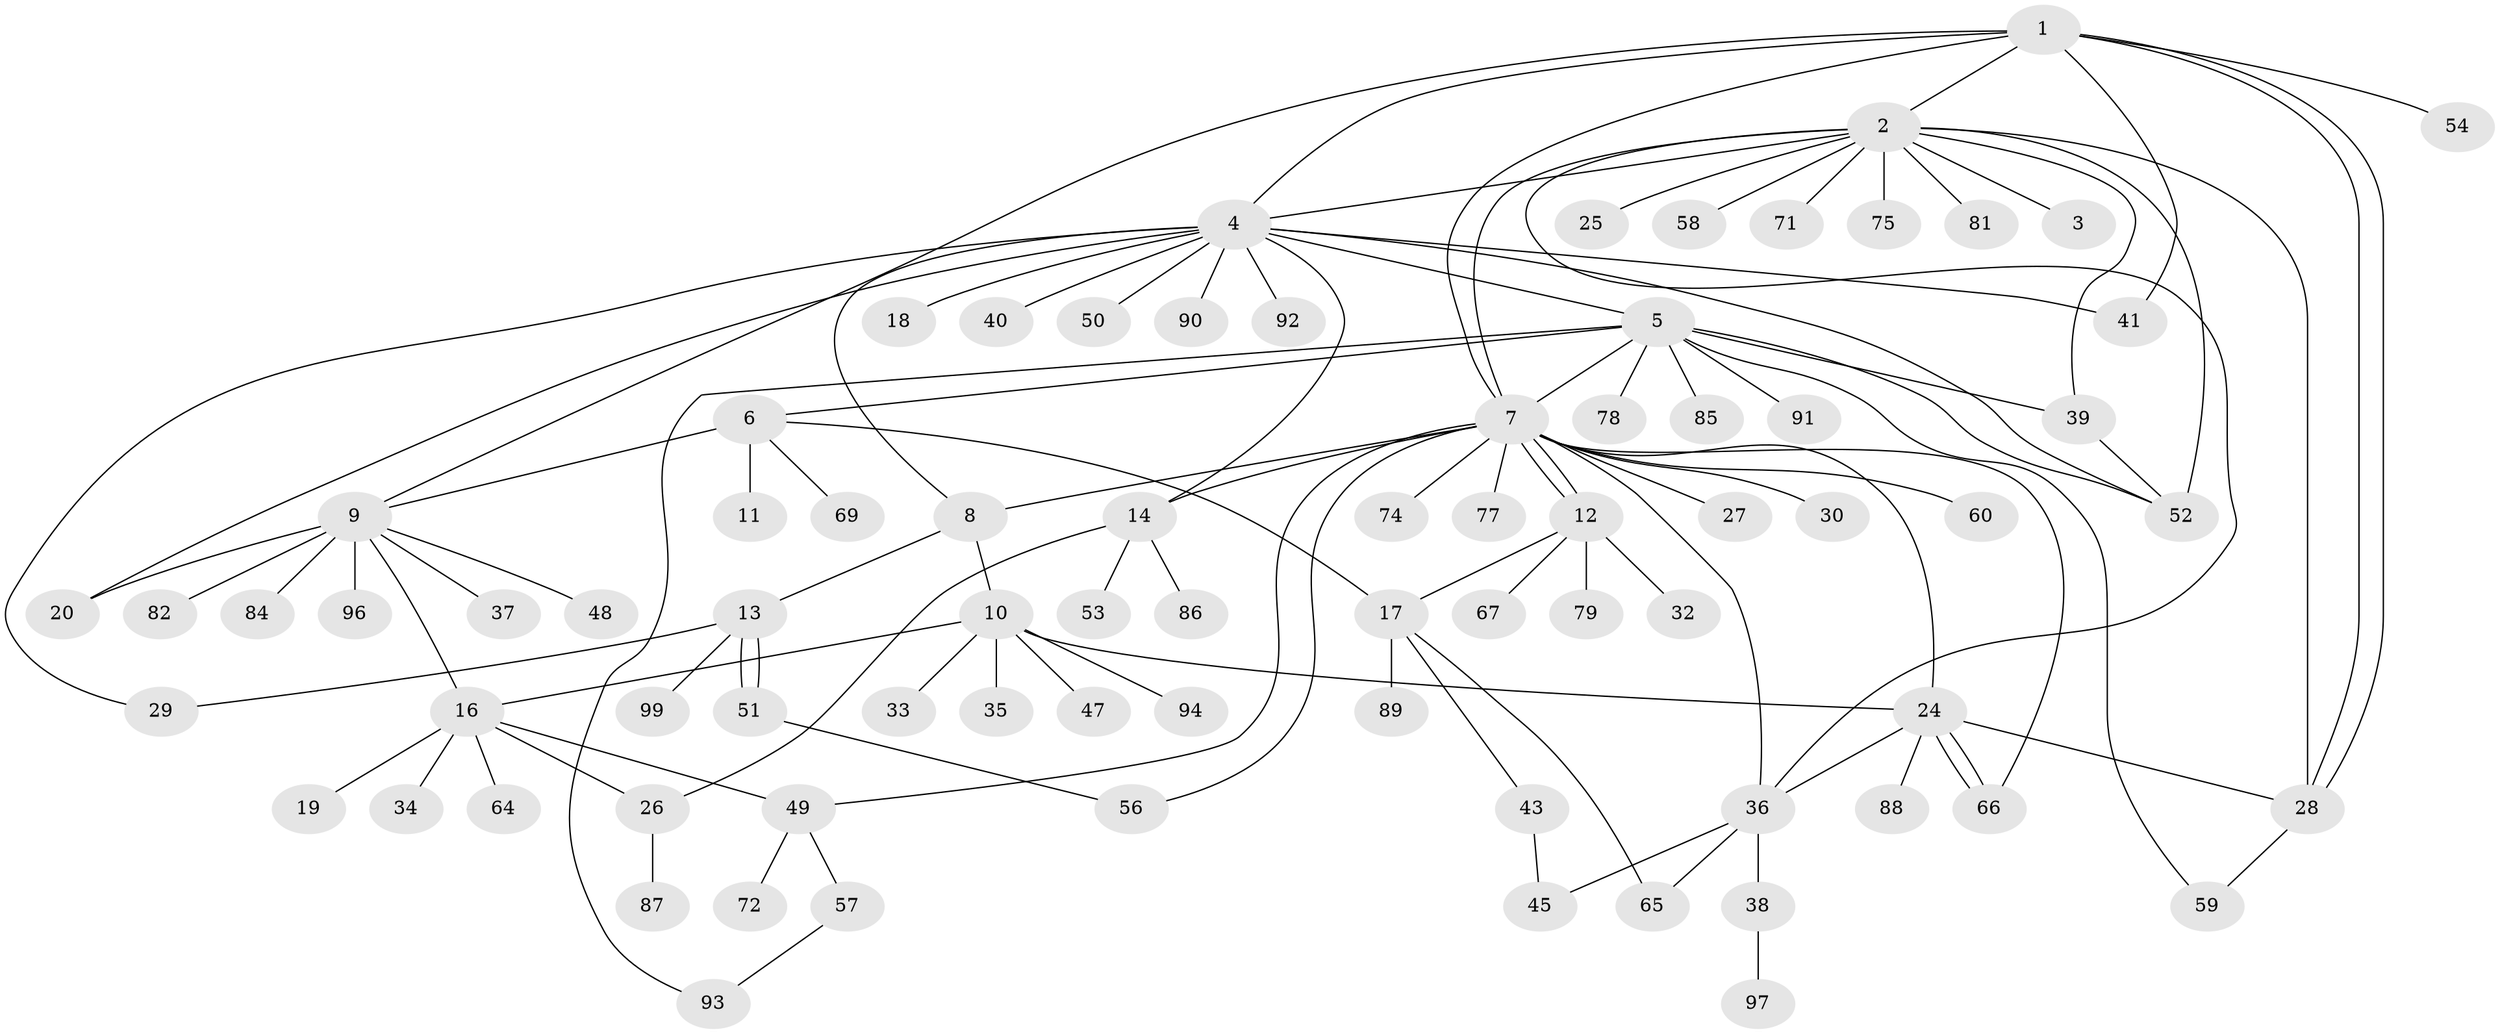 // Generated by graph-tools (version 1.1) at 2025/51/02/27/25 19:51:57]
// undirected, 79 vertices, 110 edges
graph export_dot {
graph [start="1"]
  node [color=gray90,style=filled];
  1 [super="+22"];
  2 [super="+44"];
  3;
  4 [super="+15"];
  5 [super="+63"];
  6 [super="+42"];
  7 [super="+21"];
  8 [super="+73"];
  9 [super="+31"];
  10 [super="+76"];
  11;
  12 [super="+61"];
  13 [super="+98"];
  14 [super="+23"];
  16 [super="+46"];
  17 [super="+55"];
  18;
  19;
  20 [super="+95"];
  24 [super="+62"];
  25;
  26 [super="+100"];
  27;
  28 [super="+70"];
  29;
  30;
  32;
  33;
  34;
  35;
  36 [super="+83"];
  37;
  38;
  39;
  40;
  41;
  43;
  45;
  47;
  48;
  49;
  50;
  51;
  52;
  53;
  54;
  56;
  57;
  58;
  59;
  60;
  64 [super="+68"];
  65;
  66 [super="+80"];
  67;
  69;
  71;
  72;
  74;
  75;
  77;
  78;
  79;
  81;
  82;
  84;
  85;
  86;
  87;
  88;
  89;
  90;
  91;
  92;
  93;
  94;
  96;
  97;
  99;
  1 -- 2;
  1 -- 4;
  1 -- 7;
  1 -- 9;
  1 -- 28;
  1 -- 28;
  1 -- 41;
  1 -- 54;
  2 -- 3;
  2 -- 4;
  2 -- 25;
  2 -- 36;
  2 -- 39;
  2 -- 52;
  2 -- 71;
  2 -- 75;
  2 -- 81;
  2 -- 28;
  2 -- 58;
  2 -- 7;
  4 -- 5;
  4 -- 8;
  4 -- 14;
  4 -- 18;
  4 -- 20;
  4 -- 29;
  4 -- 40;
  4 -- 41;
  4 -- 50;
  4 -- 52;
  4 -- 90;
  4 -- 92;
  5 -- 6;
  5 -- 39;
  5 -- 52;
  5 -- 59;
  5 -- 78;
  5 -- 85;
  5 -- 91;
  5 -- 93;
  5 -- 7;
  6 -- 9;
  6 -- 11;
  6 -- 17;
  6 -- 69;
  7 -- 8;
  7 -- 12;
  7 -- 12;
  7 -- 24;
  7 -- 27;
  7 -- 30;
  7 -- 36;
  7 -- 49;
  7 -- 56;
  7 -- 60;
  7 -- 66;
  7 -- 74;
  7 -- 77;
  7 -- 14;
  8 -- 10;
  8 -- 13;
  9 -- 16;
  9 -- 48;
  9 -- 82;
  9 -- 84;
  9 -- 96;
  9 -- 37;
  9 -- 20;
  10 -- 16;
  10 -- 33;
  10 -- 35;
  10 -- 47;
  10 -- 94;
  10 -- 24;
  12 -- 32;
  12 -- 67;
  12 -- 79;
  12 -- 17;
  13 -- 29;
  13 -- 51;
  13 -- 51;
  13 -- 99;
  14 -- 26;
  14 -- 53;
  14 -- 86;
  16 -- 19 [weight=2];
  16 -- 34;
  16 -- 49;
  16 -- 64;
  16 -- 26;
  17 -- 43;
  17 -- 65;
  17 -- 89;
  24 -- 28;
  24 -- 66;
  24 -- 66;
  24 -- 88;
  24 -- 36;
  26 -- 87;
  28 -- 59;
  36 -- 38;
  36 -- 65;
  36 -- 45;
  38 -- 97;
  39 -- 52;
  43 -- 45;
  49 -- 57;
  49 -- 72;
  51 -- 56;
  57 -- 93;
}
